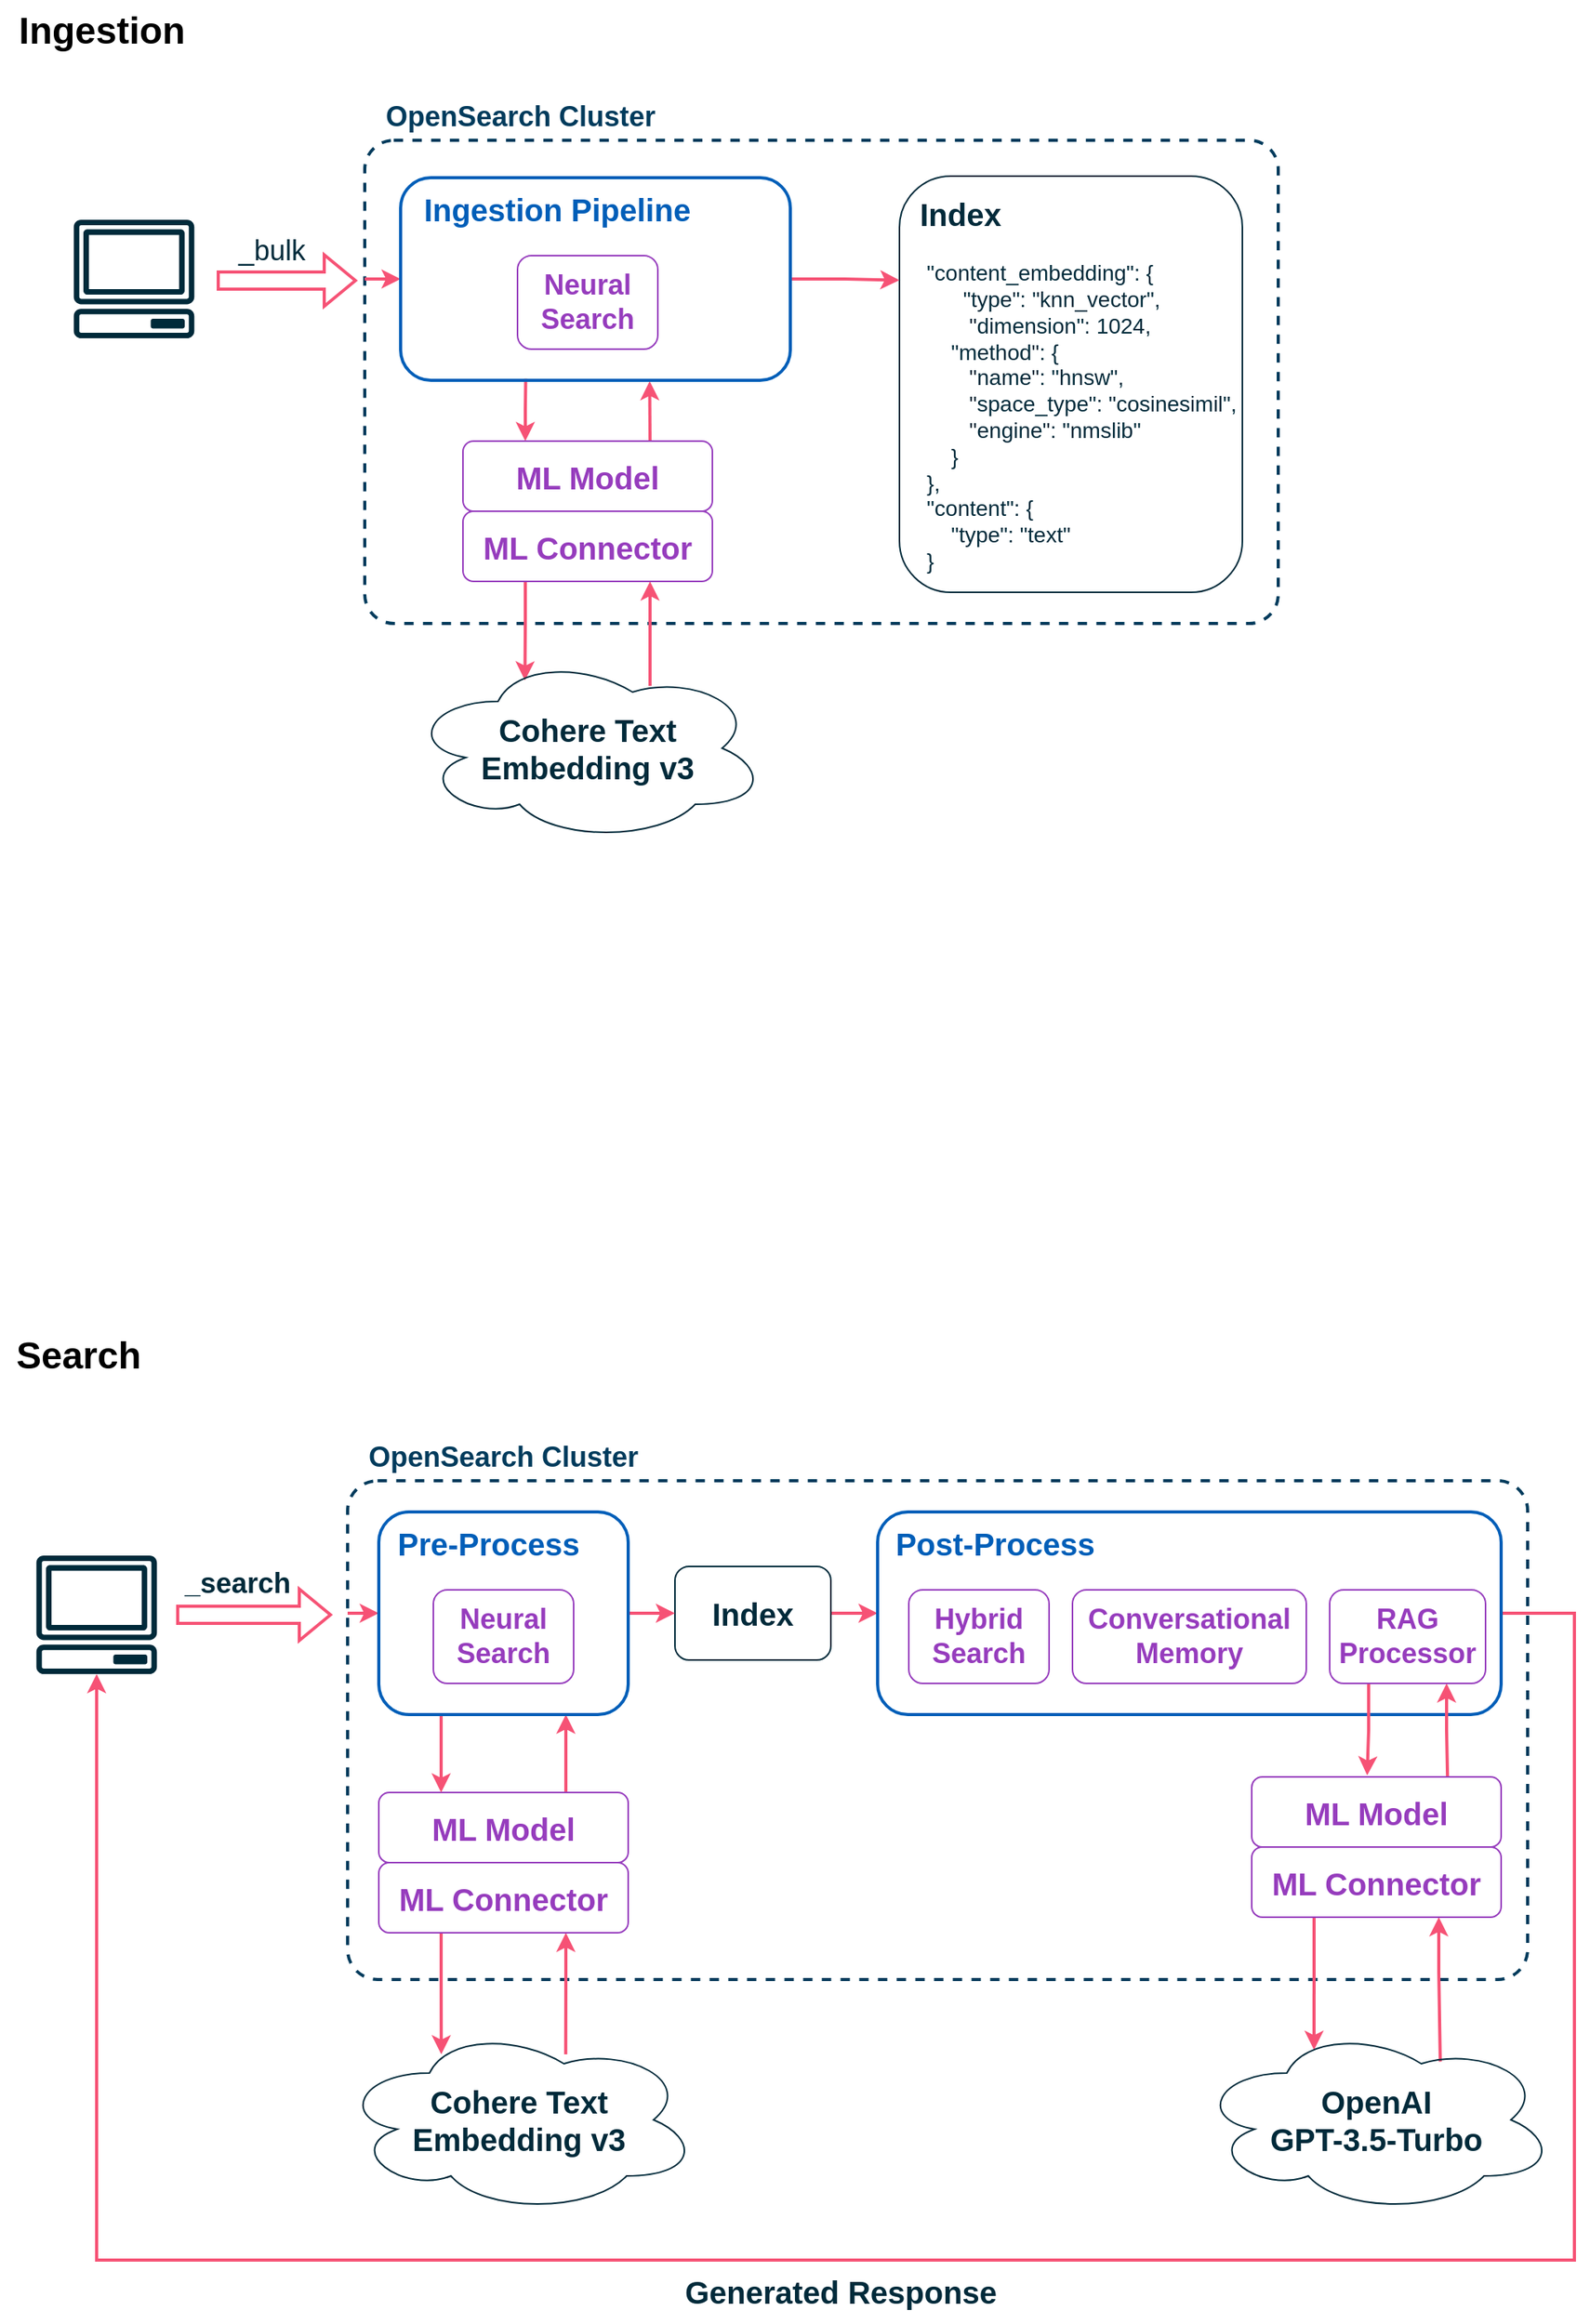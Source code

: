 <mxfile version="21.6.1" type="device">
  <diagram name="Page-1" id="bnATKRB-_KvekzyTD-EK">
    <mxGraphModel dx="1578" dy="1143" grid="1" gridSize="10" guides="1" tooltips="1" connect="1" arrows="1" fold="1" page="1" pageScale="1" pageWidth="1100" pageHeight="850" math="0" shadow="0">
      <root>
        <mxCell id="0" />
        <mxCell id="1" parent="0" />
        <mxCell id="GREbkTg5OOtcSGZya60L-1" value="" style="rounded=1;whiteSpace=wrap;html=1;dashed=1;strokeWidth=2;fillColor=none;arcSize=6;strokeColor=#003b5c;" vertex="1" parent="1">
          <mxGeometry x="274" y="130" width="586" height="310" as="geometry" />
        </mxCell>
        <mxCell id="GREbkTg5OOtcSGZya60L-7" value="&lt;span style=&quot;background-color: initial; font-size: 14px;&quot;&gt;&lt;b style=&quot;font-size: 13px;&quot;&gt;&lt;font style=&quot;font-size: 20px;&quot;&gt;&amp;nbsp; Index&lt;/font&gt;&lt;/b&gt;&lt;br&gt;&lt;br&gt;&lt;font style=&quot;font-size: 14px;&quot;&gt;&amp;nbsp; &amp;nbsp; &quot;content_embedding&quot;: {&lt;/font&gt;&lt;/span&gt;&lt;font style=&quot;font-size: 14px;&quot;&gt;&lt;br&gt;&lt;/font&gt;&lt;blockquote style=&quot;margin: 0px 0px 0px 40px; border: none; padding: 0px; font-size: 14px;&quot;&gt;&lt;/blockquote&gt;&lt;font style=&quot;font-size: 14px;&quot;&gt;&lt;span style=&quot;background-color: initial;&quot;&gt;&amp;nbsp; &amp;nbsp; &amp;nbsp; &amp;nbsp; &amp;nbsp; &quot;type&quot;: &quot;knn_vector&quot;,&lt;/span&gt;&lt;br&gt;&lt;/font&gt;&lt;blockquote style=&quot;margin: 0px 0px 0px 40px; border: none; padding: 0px; font-size: 14px;&quot;&gt;&lt;/blockquote&gt;&lt;font style=&quot;font-size: 14px;&quot;&gt;&lt;span style=&quot;background-color: initial;&quot;&gt;&amp;nbsp; &amp;nbsp; &amp;nbsp; &amp;nbsp; &amp;nbsp; &amp;nbsp;&quot;dimension&quot;: 1024,&lt;/span&gt;&lt;br&gt;&lt;/font&gt;&lt;blockquote style=&quot;margin: 0px 0px 0px 40px; border: none; padding: 0px; font-size: 14px;&quot;&gt;&lt;/blockquote&gt;&lt;font style=&quot;font-size: 14px;&quot;&gt;&lt;span style=&quot;background-color: initial;&quot;&gt;&amp;nbsp; &amp;nbsp; &amp;nbsp; &amp;nbsp; &quot;method&quot;: {&lt;/span&gt;&lt;br&gt;&lt;/font&gt;&lt;blockquote style=&quot;margin: 0px 0px 0px 40px; border: none; padding: 0px; font-size: 14px;&quot;&gt;&lt;/blockquote&gt;&lt;font style=&quot;font-size: 14px;&quot;&gt;&lt;span style=&quot;background-color: initial;&quot;&gt;&amp;nbsp; &amp;nbsp; &amp;nbsp; &amp;nbsp; &amp;nbsp; &amp;nbsp;&quot;name&quot;: &quot;hnsw&quot;,&lt;/span&gt;&lt;br&gt;&lt;/font&gt;&lt;blockquote style=&quot;margin: 0px 0px 0px 40px; border: none; padding: 0px; font-size: 14px;&quot;&gt;&lt;/blockquote&gt;&lt;font style=&quot;font-size: 14px;&quot;&gt;&lt;span style=&quot;background-color: initial;&quot;&gt;&amp;nbsp; &amp;nbsp; &amp;nbsp; &amp;nbsp; &amp;nbsp; &amp;nbsp;&quot;space_type&quot;: &quot;cosinesimil&quot;,&lt;/span&gt;&lt;br&gt;&lt;/font&gt;&lt;blockquote style=&quot;margin: 0px 0px 0px 40px; border: none; padding: 0px; font-size: 14px;&quot;&gt;&lt;/blockquote&gt;&lt;font style=&quot;font-size: 14px;&quot;&gt;&lt;span style=&quot;background-color: initial;&quot;&gt;&amp;nbsp; &amp;nbsp; &amp;nbsp; &amp;nbsp; &amp;nbsp; &amp;nbsp;&quot;engine&quot;: &quot;nmslib&quot;&lt;/span&gt;&lt;br&gt;&lt;/font&gt;&lt;blockquote style=&quot;margin: 0px 0px 0px 40px; border: none; padding: 0px; font-size: 14px;&quot;&gt;&lt;/blockquote&gt;&lt;font style=&quot;font-size: 14px;&quot;&gt;&lt;span style=&quot;background-color: initial;&quot;&gt;&amp;nbsp; &amp;nbsp; &amp;nbsp; &amp;nbsp; }&lt;/span&gt;&lt;br&gt;&lt;/font&gt;&lt;blockquote style=&quot;margin: 0px 0px 0px 40px; border: none; padding: 0px; font-size: 14px;&quot;&gt;&lt;/blockquote&gt;&lt;font style=&quot;font-size: 14px;&quot;&gt;&lt;span style=&quot;background-color: initial;&quot;&gt;&amp;nbsp; &amp;nbsp; },&lt;/span&gt;&lt;br&gt;&lt;/font&gt;&lt;blockquote style=&quot;margin: 0px 0px 0px 40px; border: none; padding: 0px; font-size: 14px;&quot;&gt;&lt;/blockquote&gt;&lt;font style=&quot;font-size: 14px;&quot;&gt;&lt;span style=&quot;background-color: initial;&quot;&gt;&amp;nbsp; &amp;nbsp; &quot;content&quot;: {&lt;/span&gt;&lt;br&gt;&lt;/font&gt;&lt;blockquote style=&quot;margin: 0px 0px 0px 40px; border: none; padding: 0px; font-size: 14px;&quot;&gt;&lt;/blockquote&gt;&lt;font style=&quot;font-size: 14px;&quot;&gt;&lt;span style=&quot;background-color: initial;&quot;&gt;&amp;nbsp; &amp;nbsp; &amp;nbsp; &amp;nbsp; &quot;type&quot;: &quot;text&quot;&lt;/span&gt;&lt;br&gt;&amp;nbsp; &amp;nbsp; }&lt;/font&gt;" style="rounded=1;whiteSpace=wrap;html=1;align=left;fontColor=#002A3A;strokeColor=#002A3A;" vertex="1" parent="1">
          <mxGeometry x="617" y="153" width="220" height="267" as="geometry" />
        </mxCell>
        <mxCell id="GREbkTg5OOtcSGZya60L-77" style="edgeStyle=orthogonalEdgeStyle;rounded=0;orthogonalLoop=1;jettySize=auto;html=1;exitX=0.25;exitY=0;exitDx=0;exitDy=0;entryX=0.321;entryY=0.991;entryDx=0;entryDy=0;entryPerimeter=0;endArrow=none;endFill=0;startArrow=classic;startFill=1;strokeWidth=2;strokeColor=#F65275;" edge="1" parent="1" source="GREbkTg5OOtcSGZya60L-10" target="GREbkTg5OOtcSGZya60L-74">
          <mxGeometry relative="1" as="geometry" />
        </mxCell>
        <mxCell id="GREbkTg5OOtcSGZya60L-78" style="edgeStyle=orthogonalEdgeStyle;rounded=0;orthogonalLoop=1;jettySize=auto;html=1;exitX=0.75;exitY=0;exitDx=0;exitDy=0;entryX=0.639;entryY=1.004;entryDx=0;entryDy=0;entryPerimeter=0;strokeWidth=2;strokeColor=#F65275;" edge="1" parent="1" source="GREbkTg5OOtcSGZya60L-10" target="GREbkTg5OOtcSGZya60L-74">
          <mxGeometry relative="1" as="geometry" />
        </mxCell>
        <mxCell id="GREbkTg5OOtcSGZya60L-10" value="&lt;b style=&quot;border-color: var(--border-color); font-size: 20px;&quot;&gt;ML Model&lt;/b&gt;" style="rounded=1;whiteSpace=wrap;html=1;strokeColor=#963CBD;fontColor=#963CBD;" vertex="1" parent="1">
          <mxGeometry x="337" y="323" width="160" height="45" as="geometry" />
        </mxCell>
        <mxCell id="GREbkTg5OOtcSGZya60L-79" style="edgeStyle=orthogonalEdgeStyle;rounded=0;orthogonalLoop=1;jettySize=auto;html=1;exitX=0.25;exitY=1;exitDx=0;exitDy=0;entryX=0.325;entryY=0.138;entryDx=0;entryDy=0;entryPerimeter=0;strokeWidth=2;strokeColor=#F65275;" edge="1" parent="1" source="GREbkTg5OOtcSGZya60L-11" target="GREbkTg5OOtcSGZya60L-12">
          <mxGeometry relative="1" as="geometry" />
        </mxCell>
        <mxCell id="GREbkTg5OOtcSGZya60L-80" style="edgeStyle=orthogonalEdgeStyle;rounded=0;orthogonalLoop=1;jettySize=auto;html=1;exitX=0.75;exitY=1;exitDx=0;exitDy=0;entryX=0.674;entryY=0.167;entryDx=0;entryDy=0;entryPerimeter=0;startArrow=classic;startFill=1;strokeWidth=2;endArrow=none;endFill=0;strokeColor=#F65275;" edge="1" parent="1" source="GREbkTg5OOtcSGZya60L-11" target="GREbkTg5OOtcSGZya60L-12">
          <mxGeometry relative="1" as="geometry" />
        </mxCell>
        <mxCell id="GREbkTg5OOtcSGZya60L-11" value="&lt;font style=&quot;font-size: 20px;&quot;&gt;&lt;b&gt;ML Connector&lt;/b&gt;&lt;/font&gt;" style="rounded=1;whiteSpace=wrap;html=1;strokeColor=#963CBD;fontColor=#963CBD;" vertex="1" parent="1">
          <mxGeometry x="337" y="368" width="160" height="45" as="geometry" />
        </mxCell>
        <mxCell id="GREbkTg5OOtcSGZya60L-12" value="&lt;b&gt;&lt;font style=&quot;font-size: 20px;&quot;&gt;Cohere Text Embedding v3&lt;/font&gt;&lt;/b&gt;" style="ellipse;shape=cloud;whiteSpace=wrap;html=1;fillColor=none;strokeColor=#002A3A;fontColor=#002A3A;" vertex="1" parent="1">
          <mxGeometry x="302" y="460" width="230" height="120" as="geometry" />
        </mxCell>
        <mxCell id="GREbkTg5OOtcSGZya60L-15" value="" style="sketch=0;outlineConnect=0;fontColor=#232F3E;gradientColor=none;fillColor=#002A3A;strokeColor=none;dashed=0;verticalLabelPosition=bottom;verticalAlign=top;align=center;html=1;fontSize=12;fontStyle=0;aspect=fixed;pointerEvents=1;shape=mxgraph.aws4.client;" vertex="1" parent="1">
          <mxGeometry x="87" y="181" width="78" height="76" as="geometry" />
        </mxCell>
        <mxCell id="GREbkTg5OOtcSGZya60L-16" value="&lt;b&gt;&lt;font style=&quot;font-size: 18px;&quot;&gt;OpenSearch Cluster&lt;/font&gt;&lt;/b&gt;" style="text;html=1;strokeColor=none;fillColor=none;align=center;verticalAlign=middle;whiteSpace=wrap;rounded=0;fontColor=#003b5c;" vertex="1" parent="1">
          <mxGeometry x="274" y="100" width="200" height="30" as="geometry" />
        </mxCell>
        <mxCell id="GREbkTg5OOtcSGZya60L-18" value="" style="shape=flexArrow;endArrow=classic;html=1;rounded=0;strokeWidth=2;strokeColor=#F65275;" edge="1" parent="1">
          <mxGeometry width="50" height="50" relative="1" as="geometry">
            <mxPoint x="179" y="220" as="sourcePoint" />
            <mxPoint x="269" y="220" as="targetPoint" />
          </mxGeometry>
        </mxCell>
        <mxCell id="GREbkTg5OOtcSGZya60L-19" value="&lt;font color=&quot;#002a3a&quot; style=&quot;font-size: 18px;&quot;&gt;_bulk&lt;/font&gt;" style="text;html=1;align=center;verticalAlign=middle;resizable=0;points=[];autosize=1;strokeColor=none;fillColor=none;" vertex="1" parent="1">
          <mxGeometry x="179" y="181" width="70" height="40" as="geometry" />
        </mxCell>
        <mxCell id="GREbkTg5OOtcSGZya60L-30" value="&lt;b style=&quot;&quot;&gt;&lt;font style=&quot;font-size: 24px;&quot;&gt;Ingestion&lt;/font&gt;&lt;/b&gt;" style="text;html=1;align=center;verticalAlign=middle;resizable=0;points=[];autosize=1;strokeColor=none;fillColor=none;" vertex="1" parent="1">
          <mxGeometry x="40" y="40" width="130" height="40" as="geometry" />
        </mxCell>
        <mxCell id="GREbkTg5OOtcSGZya60L-31" value="" style="rounded=1;whiteSpace=wrap;html=1;dashed=1;strokeWidth=2;fillColor=none;arcSize=6;strokeColor=#003b5c;" vertex="1" parent="1">
          <mxGeometry x="263" y="990" width="757" height="320" as="geometry" />
        </mxCell>
        <mxCell id="GREbkTg5OOtcSGZya60L-63" style="edgeStyle=orthogonalEdgeStyle;rounded=0;orthogonalLoop=1;jettySize=auto;html=1;exitX=1;exitY=0.5;exitDx=0;exitDy=0;entryX=0;entryY=0.5;entryDx=0;entryDy=0;strokeWidth=2;strokeColor=#F65275;" edge="1" parent="1" source="GREbkTg5OOtcSGZya60L-33" target="GREbkTg5OOtcSGZya60L-52">
          <mxGeometry relative="1" as="geometry" />
        </mxCell>
        <mxCell id="GREbkTg5OOtcSGZya60L-33" value="&lt;div style=&quot;&quot;&gt;&lt;b style=&quot;background-color: initial;&quot;&gt;&lt;font style=&quot;font-size: 20px;&quot;&gt;Index&lt;/font&gt;&lt;/b&gt;&lt;/div&gt;" style="rounded=1;whiteSpace=wrap;html=1;align=center;fontColor=#002A3A;strokeColor=#002A3A;" vertex="1" parent="1">
          <mxGeometry x="473" y="1045" width="100" height="60" as="geometry" />
        </mxCell>
        <mxCell id="GREbkTg5OOtcSGZya60L-66" style="edgeStyle=orthogonalEdgeStyle;rounded=0;orthogonalLoop=1;jettySize=auto;html=1;exitX=0.75;exitY=0;exitDx=0;exitDy=0;entryX=0.75;entryY=1;entryDx=0;entryDy=0;strokeWidth=2;strokeColor=#F65275;" edge="1" parent="1" source="GREbkTg5OOtcSGZya60L-35" target="GREbkTg5OOtcSGZya60L-49">
          <mxGeometry relative="1" as="geometry" />
        </mxCell>
        <mxCell id="GREbkTg5OOtcSGZya60L-35" value="&lt;b style=&quot;border-color: var(--border-color); font-size: 20px;&quot;&gt;ML Model&lt;/b&gt;" style="rounded=1;whiteSpace=wrap;html=1;strokeColor=#963CBD;fontColor=#963CBD;" vertex="1" parent="1">
          <mxGeometry x="283" y="1190" width="160" height="45" as="geometry" />
        </mxCell>
        <mxCell id="GREbkTg5OOtcSGZya60L-64" style="edgeStyle=orthogonalEdgeStyle;rounded=0;orthogonalLoop=1;jettySize=auto;html=1;exitX=0.25;exitY=1;exitDx=0;exitDy=0;entryX=0.283;entryY=0.15;entryDx=0;entryDy=0;entryPerimeter=0;strokeWidth=2;strokeColor=#F65275;" edge="1" parent="1" source="GREbkTg5OOtcSGZya60L-36" target="GREbkTg5OOtcSGZya60L-37">
          <mxGeometry relative="1" as="geometry" />
        </mxCell>
        <mxCell id="GREbkTg5OOtcSGZya60L-65" style="edgeStyle=orthogonalEdgeStyle;rounded=0;orthogonalLoop=1;jettySize=auto;html=1;exitX=0.75;exitY=1;exitDx=0;exitDy=0;entryX=0.63;entryY=0.15;entryDx=0;entryDy=0;entryPerimeter=0;endArrow=none;endFill=0;startArrow=classic;startFill=1;strokeWidth=2;strokeColor=#F65275;" edge="1" parent="1" source="GREbkTg5OOtcSGZya60L-36" target="GREbkTg5OOtcSGZya60L-37">
          <mxGeometry relative="1" as="geometry" />
        </mxCell>
        <mxCell id="GREbkTg5OOtcSGZya60L-36" value="&lt;font style=&quot;font-size: 20px;&quot;&gt;&lt;b&gt;ML Connector&lt;/b&gt;&lt;/font&gt;" style="rounded=1;whiteSpace=wrap;html=1;strokeColor=#963CBD;fontColor=#963CBD;" vertex="1" parent="1">
          <mxGeometry x="283" y="1235" width="160" height="45" as="geometry" />
        </mxCell>
        <mxCell id="GREbkTg5OOtcSGZya60L-37" value="&lt;b&gt;&lt;font style=&quot;font-size: 20px;&quot;&gt;Cohere Text Embedding v3&lt;/font&gt;&lt;/b&gt;" style="ellipse;shape=cloud;whiteSpace=wrap;html=1;fillColor=none;strokeColor=#002A3A;fontColor=#002A3A;" vertex="1" parent="1">
          <mxGeometry x="258" y="1340" width="230" height="120" as="geometry" />
        </mxCell>
        <mxCell id="GREbkTg5OOtcSGZya60L-38" value="" style="sketch=0;outlineConnect=0;fontColor=#002A3A;gradientColor=none;fillColor=#002A3A;strokeColor=none;dashed=0;verticalLabelPosition=bottom;verticalAlign=top;align=center;html=1;fontSize=12;fontStyle=0;aspect=fixed;pointerEvents=1;shape=mxgraph.aws4.client;" vertex="1" parent="1">
          <mxGeometry x="63" y="1038" width="78" height="76" as="geometry" />
        </mxCell>
        <mxCell id="GREbkTg5OOtcSGZya60L-39" value="&lt;b&gt;&lt;font style=&quot;font-size: 18px;&quot;&gt;OpenSearch Cluster&lt;/font&gt;&lt;/b&gt;" style="text;html=1;strokeColor=none;fillColor=none;align=center;verticalAlign=middle;whiteSpace=wrap;rounded=0;fontColor=#003b5c;" vertex="1" parent="1">
          <mxGeometry x="263" y="960" width="200" height="30" as="geometry" />
        </mxCell>
        <mxCell id="GREbkTg5OOtcSGZya60L-40" value="" style="shape=flexArrow;endArrow=classic;html=1;rounded=0;strokeWidth=2;strokeColor=#F65275;" edge="1" parent="1">
          <mxGeometry width="50" height="50" relative="1" as="geometry">
            <mxPoint x="153" y="1076" as="sourcePoint" />
            <mxPoint x="253" y="1076" as="targetPoint" />
          </mxGeometry>
        </mxCell>
        <mxCell id="GREbkTg5OOtcSGZya60L-41" value="&lt;font style=&quot;font-size: 18px;&quot;&gt;_search&lt;/font&gt;" style="text;html=1;align=center;verticalAlign=middle;resizable=0;points=[];autosize=1;strokeColor=none;fillColor=none;fontStyle=1;fontColor=#002A3A;" vertex="1" parent="1">
          <mxGeometry x="147" y="1036" width="90" height="40" as="geometry" />
        </mxCell>
        <mxCell id="GREbkTg5OOtcSGZya60L-48" value="&lt;b style=&quot;&quot;&gt;&lt;font style=&quot;font-size: 24px;&quot;&gt;Search&lt;/font&gt;&lt;/b&gt;" style="text;html=1;align=center;verticalAlign=middle;resizable=0;points=[];autosize=1;strokeColor=none;fillColor=none;" vertex="1" parent="1">
          <mxGeometry x="40" y="890" width="100" height="40" as="geometry" />
        </mxCell>
        <mxCell id="GREbkTg5OOtcSGZya60L-61" style="edgeStyle=orthogonalEdgeStyle;rounded=0;orthogonalLoop=1;jettySize=auto;html=1;exitX=0.25;exitY=1;exitDx=0;exitDy=0;entryX=0.25;entryY=0;entryDx=0;entryDy=0;strokeWidth=2;strokeColor=#F65275;" edge="1" parent="1" source="GREbkTg5OOtcSGZya60L-49" target="GREbkTg5OOtcSGZya60L-35">
          <mxGeometry relative="1" as="geometry" />
        </mxCell>
        <mxCell id="GREbkTg5OOtcSGZya60L-62" style="edgeStyle=orthogonalEdgeStyle;rounded=0;orthogonalLoop=1;jettySize=auto;html=1;exitX=1;exitY=0.5;exitDx=0;exitDy=0;entryX=0;entryY=0.5;entryDx=0;entryDy=0;strokeWidth=2;strokeColor=#F65275;" edge="1" parent="1" source="GREbkTg5OOtcSGZya60L-49" target="GREbkTg5OOtcSGZya60L-33">
          <mxGeometry relative="1" as="geometry" />
        </mxCell>
        <mxCell id="GREbkTg5OOtcSGZya60L-83" style="edgeStyle=orthogonalEdgeStyle;rounded=0;orthogonalLoop=1;jettySize=auto;html=1;exitX=0;exitY=0.5;exitDx=0;exitDy=0;endArrow=none;endFill=0;startArrow=classic;startFill=1;strokeWidth=2;strokeColor=#F65275;" edge="1" parent="1" source="GREbkTg5OOtcSGZya60L-49">
          <mxGeometry relative="1" as="geometry">
            <mxPoint x="263" y="1075" as="targetPoint" />
          </mxGeometry>
        </mxCell>
        <mxCell id="GREbkTg5OOtcSGZya60L-49" value="" style="rounded=1;whiteSpace=wrap;html=1;strokeWidth=2;fillColor=none;fontColor=#005EB8;strokeColor=#005EB8;" vertex="1" parent="1">
          <mxGeometry x="283" y="1010" width="160" height="130" as="geometry" />
        </mxCell>
        <mxCell id="GREbkTg5OOtcSGZya60L-51" value="&lt;b&gt;&lt;font style=&quot;font-size: 20px;&quot;&gt;Pre-Process&lt;/font&gt;&lt;/b&gt;" style="text;html=1;align=center;verticalAlign=middle;resizable=0;points=[];autosize=1;strokeColor=none;fillColor=none;fontColor=#005EB8;" vertex="1" parent="1">
          <mxGeometry x="283" y="1010" width="140" height="40" as="geometry" />
        </mxCell>
        <mxCell id="GREbkTg5OOtcSGZya60L-84" style="edgeStyle=orthogonalEdgeStyle;rounded=0;orthogonalLoop=1;jettySize=auto;html=1;exitX=1;exitY=0.5;exitDx=0;exitDy=0;strokeWidth=2;strokeColor=#F65275;" edge="1" parent="1" source="GREbkTg5OOtcSGZya60L-52" target="GREbkTg5OOtcSGZya60L-38">
          <mxGeometry relative="1" as="geometry">
            <mxPoint x="110" y="1250" as="targetPoint" />
            <Array as="points">
              <mxPoint x="1050" y="1075" />
              <mxPoint x="1050" y="1490" />
              <mxPoint x="102" y="1490" />
            </Array>
          </mxGeometry>
        </mxCell>
        <mxCell id="GREbkTg5OOtcSGZya60L-52" value="" style="rounded=1;whiteSpace=wrap;html=1;strokeWidth=2;fillColor=none;fontColor=#005EB8;strokeColor=#005EB8;" vertex="1" parent="1">
          <mxGeometry x="603" y="1010" width="400" height="130" as="geometry" />
        </mxCell>
        <mxCell id="GREbkTg5OOtcSGZya60L-53" value="&lt;b&gt;&lt;font style=&quot;font-size: 20px;&quot;&gt;Post-Process&lt;/font&gt;&lt;/b&gt;" style="text;html=1;align=center;verticalAlign=middle;resizable=0;points=[];autosize=1;strokeColor=none;fillColor=none;fontColor=#005EB8;" vertex="1" parent="1">
          <mxGeometry x="603" y="1010" width="150" height="40" as="geometry" />
        </mxCell>
        <mxCell id="GREbkTg5OOtcSGZya60L-56" value="&lt;b&gt;&lt;font style=&quot;font-size: 18px;&quot;&gt;Neural Search&lt;/font&gt;&lt;/b&gt;" style="rounded=1;whiteSpace=wrap;html=1;strokeColor=#963CBD;fontColor=#963CBD;" vertex="1" parent="1">
          <mxGeometry x="318" y="1060" width="90" height="60" as="geometry" />
        </mxCell>
        <mxCell id="GREbkTg5OOtcSGZya60L-57" value="&lt;span style=&quot;font-size: 18px;&quot;&gt;&lt;b&gt;Hybrid Search&lt;/b&gt;&lt;/span&gt;" style="rounded=1;whiteSpace=wrap;html=1;strokeColor=#963CBD;fontColor=#963CBD;" vertex="1" parent="1">
          <mxGeometry x="623" y="1060" width="90" height="60" as="geometry" />
        </mxCell>
        <mxCell id="GREbkTg5OOtcSGZya60L-59" value="&lt;span style=&quot;font-size: 18px;&quot;&gt;&lt;b&gt;Conversational Memory&lt;br&gt;&lt;/b&gt;&lt;/span&gt;" style="rounded=1;whiteSpace=wrap;html=1;strokeColor=#963CBD;fontColor=#963CBD;" vertex="1" parent="1">
          <mxGeometry x="728" y="1060" width="150" height="60" as="geometry" />
        </mxCell>
        <mxCell id="GREbkTg5OOtcSGZya60L-69" style="edgeStyle=orthogonalEdgeStyle;rounded=0;orthogonalLoop=1;jettySize=auto;html=1;exitX=0.25;exitY=1;exitDx=0;exitDy=0;entryX=0.463;entryY=-0.022;entryDx=0;entryDy=0;entryPerimeter=0;strokeWidth=2;strokeColor=#F65275;" edge="1" parent="1" source="GREbkTg5OOtcSGZya60L-60" target="GREbkTg5OOtcSGZya60L-67">
          <mxGeometry relative="1" as="geometry" />
        </mxCell>
        <mxCell id="GREbkTg5OOtcSGZya60L-70" style="edgeStyle=orthogonalEdgeStyle;rounded=0;orthogonalLoop=1;jettySize=auto;html=1;exitX=0.75;exitY=1;exitDx=0;exitDy=0;entryX=0.785;entryY=0.003;entryDx=0;entryDy=0;entryPerimeter=0;strokeWidth=2;startArrow=classic;startFill=1;endArrow=none;endFill=0;strokeColor=#F65275;" edge="1" parent="1" source="GREbkTg5OOtcSGZya60L-60" target="GREbkTg5OOtcSGZya60L-67">
          <mxGeometry relative="1" as="geometry" />
        </mxCell>
        <mxCell id="GREbkTg5OOtcSGZya60L-60" value="&lt;span style=&quot;font-size: 18px;&quot;&gt;&lt;b&gt;RAG Processor&lt;/b&gt;&lt;/span&gt;" style="rounded=1;whiteSpace=wrap;html=1;strokeColor=#963CBD;fontColor=#963CBD;" vertex="1" parent="1">
          <mxGeometry x="893" y="1060" width="100" height="60" as="geometry" />
        </mxCell>
        <mxCell id="GREbkTg5OOtcSGZya60L-67" value="&lt;b style=&quot;border-color: var(--border-color); font-size: 20px;&quot;&gt;ML Model&lt;/b&gt;" style="rounded=1;whiteSpace=wrap;html=1;strokeColor=#963CBD;fontColor=#963CBD;" vertex="1" parent="1">
          <mxGeometry x="843" y="1180" width="160" height="45" as="geometry" />
        </mxCell>
        <mxCell id="GREbkTg5OOtcSGZya60L-72" style="edgeStyle=orthogonalEdgeStyle;rounded=0;orthogonalLoop=1;jettySize=auto;html=1;exitX=0.25;exitY=1;exitDx=0;exitDy=0;entryX=0.326;entryY=0.126;entryDx=0;entryDy=0;entryPerimeter=0;strokeWidth=2;strokeColor=#F65275;" edge="1" parent="1" source="GREbkTg5OOtcSGZya60L-68" target="GREbkTg5OOtcSGZya60L-71">
          <mxGeometry relative="1" as="geometry" />
        </mxCell>
        <mxCell id="GREbkTg5OOtcSGZya60L-73" style="edgeStyle=orthogonalEdgeStyle;rounded=0;orthogonalLoop=1;jettySize=auto;html=1;exitX=0.75;exitY=1;exitDx=0;exitDy=0;entryX=0.678;entryY=0.189;entryDx=0;entryDy=0;entryPerimeter=0;strokeWidth=2;startArrow=classic;startFill=1;endArrow=none;endFill=0;strokeColor=#F65275;" edge="1" parent="1" source="GREbkTg5OOtcSGZya60L-68" target="GREbkTg5OOtcSGZya60L-71">
          <mxGeometry relative="1" as="geometry" />
        </mxCell>
        <mxCell id="GREbkTg5OOtcSGZya60L-68" value="&lt;font style=&quot;font-size: 20px;&quot;&gt;&lt;b&gt;ML Connector&lt;/b&gt;&lt;/font&gt;" style="rounded=1;whiteSpace=wrap;html=1;strokeColor=#963CBD;fontColor=#963CBD;" vertex="1" parent="1">
          <mxGeometry x="843" y="1225" width="160" height="45" as="geometry" />
        </mxCell>
        <mxCell id="GREbkTg5OOtcSGZya60L-71" value="&lt;b&gt;&lt;font style=&quot;font-size: 20px;&quot;&gt;OpenAI&lt;br&gt;GPT-3.5-Turbo&lt;br&gt;&lt;/font&gt;&lt;/b&gt;" style="ellipse;shape=cloud;whiteSpace=wrap;html=1;fillColor=none;strokeColor=#002A3A;fontColor=#002A3A;" vertex="1" parent="1">
          <mxGeometry x="808" y="1340" width="230" height="120" as="geometry" />
        </mxCell>
        <mxCell id="GREbkTg5OOtcSGZya60L-81" style="edgeStyle=orthogonalEdgeStyle;rounded=0;orthogonalLoop=1;jettySize=auto;html=1;exitX=0;exitY=0.5;exitDx=0;exitDy=0;entryX=0;entryY=0.287;entryDx=0;entryDy=0;entryPerimeter=0;endArrow=none;endFill=0;startArrow=classic;startFill=1;strokeWidth=2;strokeColor=#F65275;" edge="1" parent="1" source="GREbkTg5OOtcSGZya60L-74" target="GREbkTg5OOtcSGZya60L-1">
          <mxGeometry relative="1" as="geometry" />
        </mxCell>
        <mxCell id="GREbkTg5OOtcSGZya60L-82" style="edgeStyle=orthogonalEdgeStyle;rounded=0;orthogonalLoop=1;jettySize=auto;html=1;exitX=1;exitY=0.5;exitDx=0;exitDy=0;entryX=0;entryY=0.25;entryDx=0;entryDy=0;strokeWidth=2;strokeColor=#F65275;" edge="1" parent="1" source="GREbkTg5OOtcSGZya60L-74" target="GREbkTg5OOtcSGZya60L-7">
          <mxGeometry relative="1" as="geometry" />
        </mxCell>
        <mxCell id="GREbkTg5OOtcSGZya60L-74" value="" style="rounded=1;whiteSpace=wrap;html=1;strokeWidth=2;fillColor=none;strokeColor=#005EB8;" vertex="1" parent="1">
          <mxGeometry x="297" y="154" width="250" height="130" as="geometry" />
        </mxCell>
        <mxCell id="GREbkTg5OOtcSGZya60L-75" value="&lt;b style=&quot;border-color: var(--border-color); font-size: 20px;&quot;&gt;Ingestion Pipeline&lt;/b&gt;" style="text;html=1;align=center;verticalAlign=middle;resizable=0;points=[];autosize=1;strokeColor=none;fillColor=none;fontColor=#005EB8;" vertex="1" parent="1">
          <mxGeometry x="302" y="154" width="190" height="40" as="geometry" />
        </mxCell>
        <mxCell id="GREbkTg5OOtcSGZya60L-76" value="&lt;b&gt;&lt;font style=&quot;font-size: 18px;&quot;&gt;Neural Search&lt;/font&gt;&lt;/b&gt;" style="rounded=1;whiteSpace=wrap;html=1;strokeColor=#963CBD;fontColor=#963CBD;" vertex="1" parent="1">
          <mxGeometry x="372" y="204" width="90" height="60" as="geometry" />
        </mxCell>
        <mxCell id="GREbkTg5OOtcSGZya60L-85" value="&lt;span style=&quot;font-size: 20px;&quot;&gt;&lt;b&gt;Generated Response&lt;/b&gt;&lt;/span&gt;" style="text;html=1;align=center;verticalAlign=middle;resizable=0;points=[];autosize=1;strokeColor=none;fillColor=none;fontColor=#002A3A;" vertex="1" parent="1">
          <mxGeometry x="469" y="1490" width="220" height="40" as="geometry" />
        </mxCell>
      </root>
    </mxGraphModel>
  </diagram>
</mxfile>

